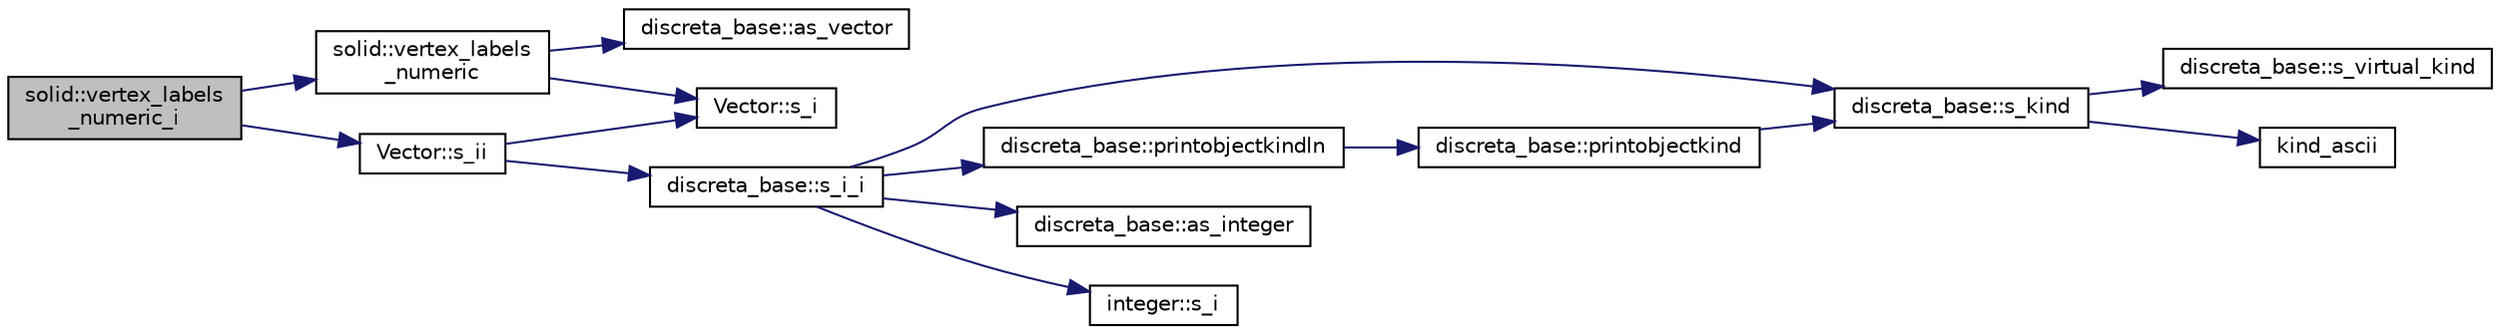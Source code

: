 digraph "solid::vertex_labels_numeric_i"
{
  edge [fontname="Helvetica",fontsize="10",labelfontname="Helvetica",labelfontsize="10"];
  node [fontname="Helvetica",fontsize="10",shape=record];
  rankdir="LR";
  Node4606 [label="solid::vertex_labels\l_numeric_i",height=0.2,width=0.4,color="black", fillcolor="grey75", style="filled", fontcolor="black"];
  Node4606 -> Node4607 [color="midnightblue",fontsize="10",style="solid",fontname="Helvetica"];
  Node4607 [label="solid::vertex_labels\l_numeric",height=0.2,width=0.4,color="black", fillcolor="white", style="filled",URL="$d8/def/classsolid.html#abe722d1a7fab5631f0ec7188a99ec2e3"];
  Node4607 -> Node4608 [color="midnightblue",fontsize="10",style="solid",fontname="Helvetica"];
  Node4608 [label="Vector::s_i",height=0.2,width=0.4,color="black", fillcolor="white", style="filled",URL="$d5/db2/class_vector.html#a1c4fe1752523df8119f70dd550244871"];
  Node4607 -> Node4609 [color="midnightblue",fontsize="10",style="solid",fontname="Helvetica"];
  Node4609 [label="discreta_base::as_vector",height=0.2,width=0.4,color="black", fillcolor="white", style="filled",URL="$d7/d71/classdiscreta__base.html#a7bdd6cae39c380b128ee9e17e42cf020"];
  Node4606 -> Node4610 [color="midnightblue",fontsize="10",style="solid",fontname="Helvetica"];
  Node4610 [label="Vector::s_ii",height=0.2,width=0.4,color="black", fillcolor="white", style="filled",URL="$d5/db2/class_vector.html#a75d4942cc7b9794717b4846c10520db8"];
  Node4610 -> Node4608 [color="midnightblue",fontsize="10",style="solid",fontname="Helvetica"];
  Node4610 -> Node4611 [color="midnightblue",fontsize="10",style="solid",fontname="Helvetica"];
  Node4611 [label="discreta_base::s_i_i",height=0.2,width=0.4,color="black", fillcolor="white", style="filled",URL="$d7/d71/classdiscreta__base.html#aadb92c01fbe69b3034b0214b33fbc735"];
  Node4611 -> Node4612 [color="midnightblue",fontsize="10",style="solid",fontname="Helvetica"];
  Node4612 [label="discreta_base::s_kind",height=0.2,width=0.4,color="black", fillcolor="white", style="filled",URL="$d7/d71/classdiscreta__base.html#a8a830025c74adbbc3362418a7c2ba157"];
  Node4612 -> Node4613 [color="midnightblue",fontsize="10",style="solid",fontname="Helvetica"];
  Node4613 [label="discreta_base::s_virtual_kind",height=0.2,width=0.4,color="black", fillcolor="white", style="filled",URL="$d7/d71/classdiscreta__base.html#a52778a6d6943a468be083d0785d418fb"];
  Node4612 -> Node4614 [color="midnightblue",fontsize="10",style="solid",fontname="Helvetica"];
  Node4614 [label="kind_ascii",height=0.2,width=0.4,color="black", fillcolor="white", style="filled",URL="$d9/d60/discreta_8h.html#ad0ce825a9f29bc6cec27e1b64cfe27bf"];
  Node4611 -> Node4615 [color="midnightblue",fontsize="10",style="solid",fontname="Helvetica"];
  Node4615 [label="discreta_base::printobjectkindln",height=0.2,width=0.4,color="black", fillcolor="white", style="filled",URL="$d7/d71/classdiscreta__base.html#a677ccc8f392ebedde05e453f8cf59559"];
  Node4615 -> Node4616 [color="midnightblue",fontsize="10",style="solid",fontname="Helvetica"];
  Node4616 [label="discreta_base::printobjectkind",height=0.2,width=0.4,color="black", fillcolor="white", style="filled",URL="$d7/d71/classdiscreta__base.html#aa75a1314aa706909b029664944904231"];
  Node4616 -> Node4612 [color="midnightblue",fontsize="10",style="solid",fontname="Helvetica"];
  Node4611 -> Node4617 [color="midnightblue",fontsize="10",style="solid",fontname="Helvetica"];
  Node4617 [label="discreta_base::as_integer",height=0.2,width=0.4,color="black", fillcolor="white", style="filled",URL="$d7/d71/classdiscreta__base.html#a00d7691eaf874fd283d942692fe8dd26"];
  Node4611 -> Node4618 [color="midnightblue",fontsize="10",style="solid",fontname="Helvetica"];
  Node4618 [label="integer::s_i",height=0.2,width=0.4,color="black", fillcolor="white", style="filled",URL="$d0/de5/classinteger.html#adf28e9f94d4c844adaa950deeb80b904"];
}
